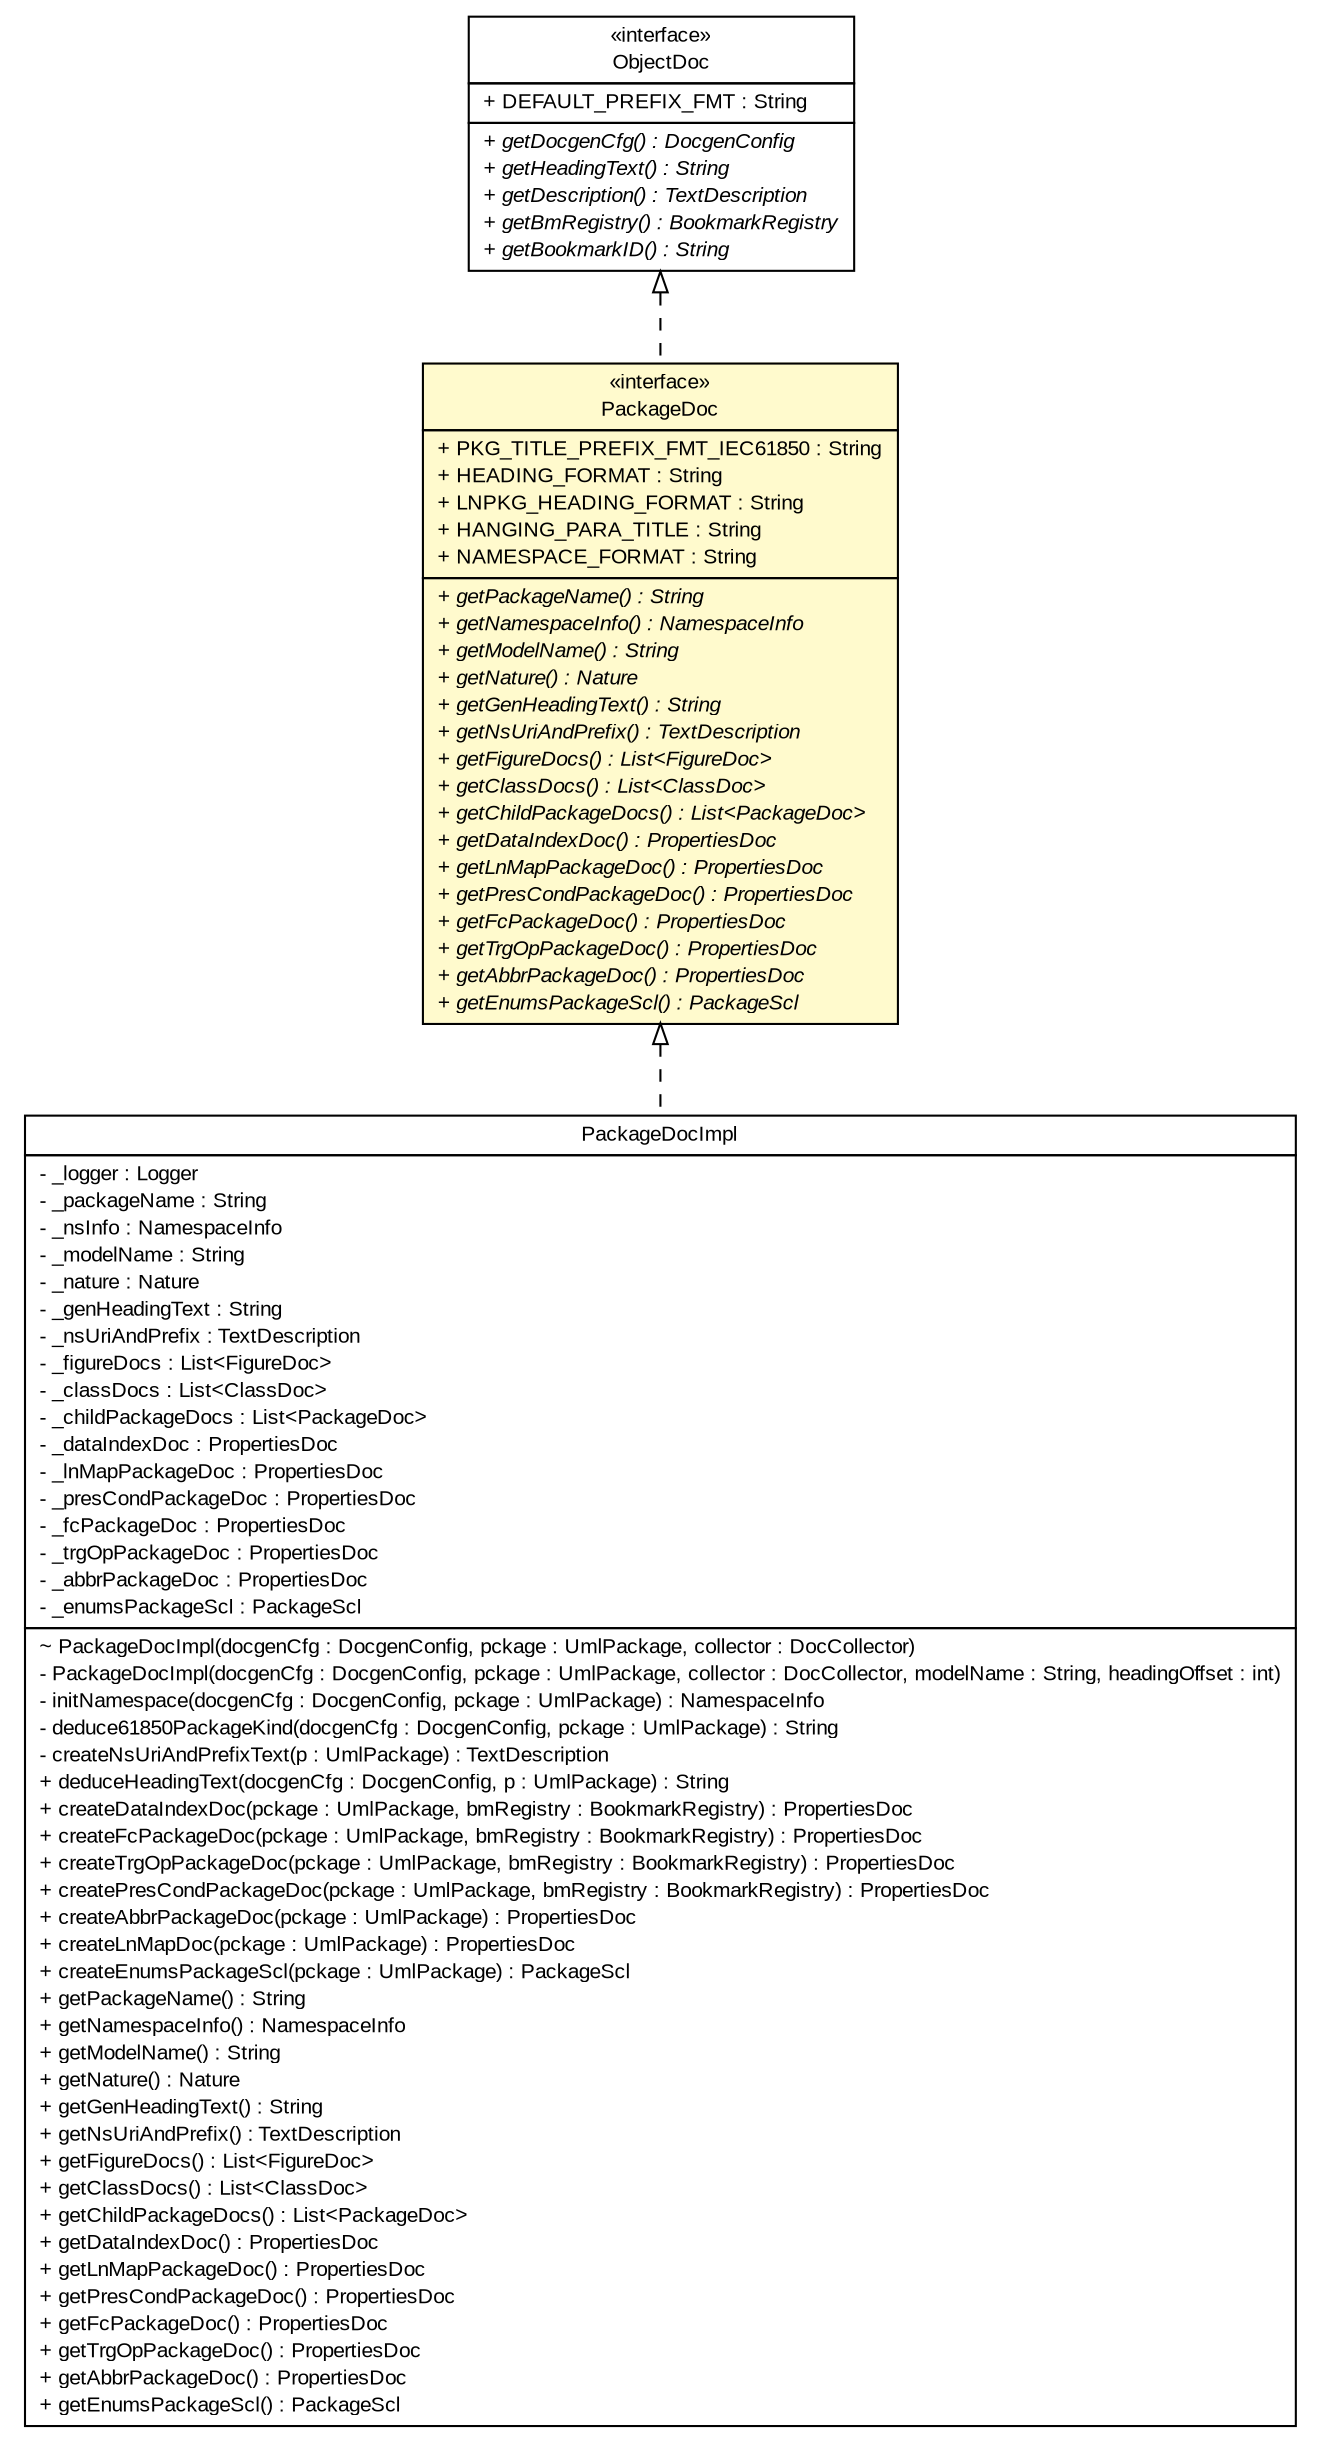 #!/usr/local/bin/dot
#
# Class diagram 
# Generated by UMLGraph version R5_6_6-6-g3bdff0 (http://www.umlgraph.org/)
#

digraph G {
	edge [fontname="arial",fontsize=10,labelfontname="arial",labelfontsize=10];
	node [fontname="arial",fontsize=10,shape=plaintext];
	nodesep=0.25;
	ranksep=0.5;
	// org.tanjakostic.jcleancim.docgen.collector.PackageDoc
	c151949 [label=<<table title="org.tanjakostic.jcleancim.docgen.collector.PackageDoc" border="0" cellborder="1" cellspacing="0" cellpadding="2" port="p" bgcolor="lemonChiffon" href="./PackageDoc.html">
		<tr><td><table border="0" cellspacing="0" cellpadding="1">
<tr><td align="center" balign="center"> &#171;interface&#187; </td></tr>
<tr><td align="center" balign="center"> PackageDoc </td></tr>
		</table></td></tr>
		<tr><td><table border="0" cellspacing="0" cellpadding="1">
<tr><td align="left" balign="left"> + PKG_TITLE_PREFIX_FMT_IEC61850 : String </td></tr>
<tr><td align="left" balign="left"> + HEADING_FORMAT : String </td></tr>
<tr><td align="left" balign="left"> + LNPKG_HEADING_FORMAT : String </td></tr>
<tr><td align="left" balign="left"> + HANGING_PARA_TITLE : String </td></tr>
<tr><td align="left" balign="left"> + NAMESPACE_FORMAT : String </td></tr>
		</table></td></tr>
		<tr><td><table border="0" cellspacing="0" cellpadding="1">
<tr><td align="left" balign="left"><font face="Arial Italic" point-size="10.0"> + getPackageName() : String </font></td></tr>
<tr><td align="left" balign="left"><font face="Arial Italic" point-size="10.0"> + getNamespaceInfo() : NamespaceInfo </font></td></tr>
<tr><td align="left" balign="left"><font face="Arial Italic" point-size="10.0"> + getModelName() : String </font></td></tr>
<tr><td align="left" balign="left"><font face="Arial Italic" point-size="10.0"> + getNature() : Nature </font></td></tr>
<tr><td align="left" balign="left"><font face="Arial Italic" point-size="10.0"> + getGenHeadingText() : String </font></td></tr>
<tr><td align="left" balign="left"><font face="Arial Italic" point-size="10.0"> + getNsUriAndPrefix() : TextDescription </font></td></tr>
<tr><td align="left" balign="left"><font face="Arial Italic" point-size="10.0"> + getFigureDocs() : List&lt;FigureDoc&gt; </font></td></tr>
<tr><td align="left" balign="left"><font face="Arial Italic" point-size="10.0"> + getClassDocs() : List&lt;ClassDoc&gt; </font></td></tr>
<tr><td align="left" balign="left"><font face="Arial Italic" point-size="10.0"> + getChildPackageDocs() : List&lt;PackageDoc&gt; </font></td></tr>
<tr><td align="left" balign="left"><font face="Arial Italic" point-size="10.0"> + getDataIndexDoc() : PropertiesDoc </font></td></tr>
<tr><td align="left" balign="left"><font face="Arial Italic" point-size="10.0"> + getLnMapPackageDoc() : PropertiesDoc </font></td></tr>
<tr><td align="left" balign="left"><font face="Arial Italic" point-size="10.0"> + getPresCondPackageDoc() : PropertiesDoc </font></td></tr>
<tr><td align="left" balign="left"><font face="Arial Italic" point-size="10.0"> + getFcPackageDoc() : PropertiesDoc </font></td></tr>
<tr><td align="left" balign="left"><font face="Arial Italic" point-size="10.0"> + getTrgOpPackageDoc() : PropertiesDoc </font></td></tr>
<tr><td align="left" balign="left"><font face="Arial Italic" point-size="10.0"> + getAbbrPackageDoc() : PropertiesDoc </font></td></tr>
<tr><td align="left" balign="left"><font face="Arial Italic" point-size="10.0"> + getEnumsPackageScl() : PackageScl </font></td></tr>
		</table></td></tr>
		</table>>, URL="./PackageDoc.html", fontname="arial", fontcolor="black", fontsize=10.0];
	// org.tanjakostic.jcleancim.docgen.collector.ObjectDoc
	c151950 [label=<<table title="org.tanjakostic.jcleancim.docgen.collector.ObjectDoc" border="0" cellborder="1" cellspacing="0" cellpadding="2" port="p" href="./ObjectDoc.html">
		<tr><td><table border="0" cellspacing="0" cellpadding="1">
<tr><td align="center" balign="center"> &#171;interface&#187; </td></tr>
<tr><td align="center" balign="center"> ObjectDoc </td></tr>
		</table></td></tr>
		<tr><td><table border="0" cellspacing="0" cellpadding="1">
<tr><td align="left" balign="left"> + DEFAULT_PREFIX_FMT : String </td></tr>
		</table></td></tr>
		<tr><td><table border="0" cellspacing="0" cellpadding="1">
<tr><td align="left" balign="left"><font face="Arial Italic" point-size="10.0"> + getDocgenCfg() : DocgenConfig </font></td></tr>
<tr><td align="left" balign="left"><font face="Arial Italic" point-size="10.0"> + getHeadingText() : String </font></td></tr>
<tr><td align="left" balign="left"><font face="Arial Italic" point-size="10.0"> + getDescription() : TextDescription </font></td></tr>
<tr><td align="left" balign="left"><font face="Arial Italic" point-size="10.0"> + getBmRegistry() : BookmarkRegistry </font></td></tr>
<tr><td align="left" balign="left"><font face="Arial Italic" point-size="10.0"> + getBookmarkID() : String </font></td></tr>
		</table></td></tr>
		</table>>, URL="./ObjectDoc.html", fontname="arial", fontcolor="black", fontsize=10.0];
	// org.tanjakostic.jcleancim.docgen.collector.impl.PackageDocImpl
	c151971 [label=<<table title="org.tanjakostic.jcleancim.docgen.collector.impl.PackageDocImpl" border="0" cellborder="1" cellspacing="0" cellpadding="2" port="p" href="./impl/PackageDocImpl.html">
		<tr><td><table border="0" cellspacing="0" cellpadding="1">
<tr><td align="center" balign="center"> PackageDocImpl </td></tr>
		</table></td></tr>
		<tr><td><table border="0" cellspacing="0" cellpadding="1">
<tr><td align="left" balign="left"> - _logger : Logger </td></tr>
<tr><td align="left" balign="left"> - _packageName : String </td></tr>
<tr><td align="left" balign="left"> - _nsInfo : NamespaceInfo </td></tr>
<tr><td align="left" balign="left"> - _modelName : String </td></tr>
<tr><td align="left" balign="left"> - _nature : Nature </td></tr>
<tr><td align="left" balign="left"> - _genHeadingText : String </td></tr>
<tr><td align="left" balign="left"> - _nsUriAndPrefix : TextDescription </td></tr>
<tr><td align="left" balign="left"> - _figureDocs : List&lt;FigureDoc&gt; </td></tr>
<tr><td align="left" balign="left"> - _classDocs : List&lt;ClassDoc&gt; </td></tr>
<tr><td align="left" balign="left"> - _childPackageDocs : List&lt;PackageDoc&gt; </td></tr>
<tr><td align="left" balign="left"> - _dataIndexDoc : PropertiesDoc </td></tr>
<tr><td align="left" balign="left"> - _lnMapPackageDoc : PropertiesDoc </td></tr>
<tr><td align="left" balign="left"> - _presCondPackageDoc : PropertiesDoc </td></tr>
<tr><td align="left" balign="left"> - _fcPackageDoc : PropertiesDoc </td></tr>
<tr><td align="left" balign="left"> - _trgOpPackageDoc : PropertiesDoc </td></tr>
<tr><td align="left" balign="left"> - _abbrPackageDoc : PropertiesDoc </td></tr>
<tr><td align="left" balign="left"> - _enumsPackageScl : PackageScl </td></tr>
		</table></td></tr>
		<tr><td><table border="0" cellspacing="0" cellpadding="1">
<tr><td align="left" balign="left"> ~ PackageDocImpl(docgenCfg : DocgenConfig, pckage : UmlPackage, collector : DocCollector) </td></tr>
<tr><td align="left" balign="left"> - PackageDocImpl(docgenCfg : DocgenConfig, pckage : UmlPackage, collector : DocCollector, modelName : String, headingOffset : int) </td></tr>
<tr><td align="left" balign="left"> - initNamespace(docgenCfg : DocgenConfig, pckage : UmlPackage) : NamespaceInfo </td></tr>
<tr><td align="left" balign="left"> - deduce61850PackageKind(docgenCfg : DocgenConfig, pckage : UmlPackage) : String </td></tr>
<tr><td align="left" balign="left"> - createNsUriAndPrefixText(p : UmlPackage) : TextDescription </td></tr>
<tr><td align="left" balign="left"> + deduceHeadingText(docgenCfg : DocgenConfig, p : UmlPackage) : String </td></tr>
<tr><td align="left" balign="left"> + createDataIndexDoc(pckage : UmlPackage, bmRegistry : BookmarkRegistry) : PropertiesDoc </td></tr>
<tr><td align="left" balign="left"> + createFcPackageDoc(pckage : UmlPackage, bmRegistry : BookmarkRegistry) : PropertiesDoc </td></tr>
<tr><td align="left" balign="left"> + createTrgOpPackageDoc(pckage : UmlPackage, bmRegistry : BookmarkRegistry) : PropertiesDoc </td></tr>
<tr><td align="left" balign="left"> + createPresCondPackageDoc(pckage : UmlPackage, bmRegistry : BookmarkRegistry) : PropertiesDoc </td></tr>
<tr><td align="left" balign="left"> + createAbbrPackageDoc(pckage : UmlPackage) : PropertiesDoc </td></tr>
<tr><td align="left" balign="left"> + createLnMapDoc(pckage : UmlPackage) : PropertiesDoc </td></tr>
<tr><td align="left" balign="left"> + createEnumsPackageScl(pckage : UmlPackage) : PackageScl </td></tr>
<tr><td align="left" balign="left"> + getPackageName() : String </td></tr>
<tr><td align="left" balign="left"> + getNamespaceInfo() : NamespaceInfo </td></tr>
<tr><td align="left" balign="left"> + getModelName() : String </td></tr>
<tr><td align="left" balign="left"> + getNature() : Nature </td></tr>
<tr><td align="left" balign="left"> + getGenHeadingText() : String </td></tr>
<tr><td align="left" balign="left"> + getNsUriAndPrefix() : TextDescription </td></tr>
<tr><td align="left" balign="left"> + getFigureDocs() : List&lt;FigureDoc&gt; </td></tr>
<tr><td align="left" balign="left"> + getClassDocs() : List&lt;ClassDoc&gt; </td></tr>
<tr><td align="left" balign="left"> + getChildPackageDocs() : List&lt;PackageDoc&gt; </td></tr>
<tr><td align="left" balign="left"> + getDataIndexDoc() : PropertiesDoc </td></tr>
<tr><td align="left" balign="left"> + getLnMapPackageDoc() : PropertiesDoc </td></tr>
<tr><td align="left" balign="left"> + getPresCondPackageDoc() : PropertiesDoc </td></tr>
<tr><td align="left" balign="left"> + getFcPackageDoc() : PropertiesDoc </td></tr>
<tr><td align="left" balign="left"> + getTrgOpPackageDoc() : PropertiesDoc </td></tr>
<tr><td align="left" balign="left"> + getAbbrPackageDoc() : PropertiesDoc </td></tr>
<tr><td align="left" balign="left"> + getEnumsPackageScl() : PackageScl </td></tr>
		</table></td></tr>
		</table>>, URL="./impl/PackageDocImpl.html", fontname="arial", fontcolor="black", fontsize=10.0];
	//org.tanjakostic.jcleancim.docgen.collector.PackageDoc implements org.tanjakostic.jcleancim.docgen.collector.ObjectDoc
	c151950:p -> c151949:p [dir=back,arrowtail=empty,style=dashed];
	//org.tanjakostic.jcleancim.docgen.collector.impl.PackageDocImpl implements org.tanjakostic.jcleancim.docgen.collector.PackageDoc
	c151949:p -> c151971:p [dir=back,arrowtail=empty,style=dashed];
}

